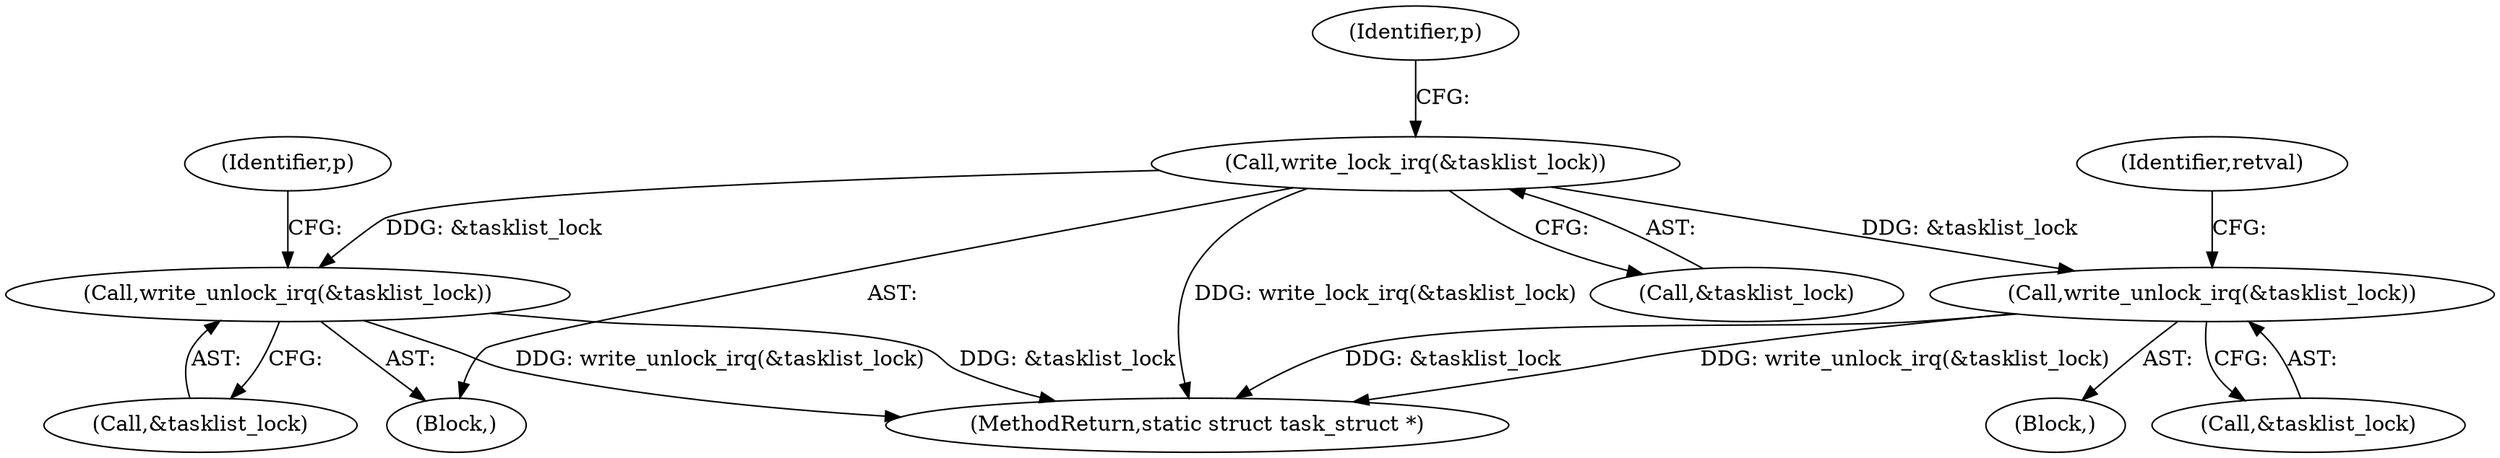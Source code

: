 digraph "0_linux_b69f2292063d2caf37ca9aec7d63ded203701bf3_1@API" {
"1000810" [label="(Call,write_lock_irq(&tasklist_lock))"];
"1000902" [label="(Call,write_unlock_irq(&tasklist_lock))"];
"1001047" [label="(Call,write_unlock_irq(&tasklist_lock))"];
"1000130" [label="(Block,)"];
"1000894" [label="(Block,)"];
"1001149" [label="(MethodReturn,static struct task_struct *)"];
"1000811" [label="(Call,&tasklist_lock)"];
"1001048" [label="(Call,&tasklist_lock)"];
"1001047" [label="(Call,write_unlock_irq(&tasklist_lock))"];
"1000906" [label="(Identifier,retval)"];
"1001051" [label="(Identifier,p)"];
"1000902" [label="(Call,write_unlock_irq(&tasklist_lock))"];
"1000903" [label="(Call,&tasklist_lock)"];
"1000815" [label="(Identifier,p)"];
"1000810" [label="(Call,write_lock_irq(&tasklist_lock))"];
"1000810" -> "1000130"  [label="AST: "];
"1000810" -> "1000811"  [label="CFG: "];
"1000811" -> "1000810"  [label="AST: "];
"1000815" -> "1000810"  [label="CFG: "];
"1000810" -> "1001149"  [label="DDG: write_lock_irq(&tasklist_lock)"];
"1000810" -> "1000902"  [label="DDG: &tasklist_lock"];
"1000810" -> "1001047"  [label="DDG: &tasklist_lock"];
"1000902" -> "1000894"  [label="AST: "];
"1000902" -> "1000903"  [label="CFG: "];
"1000903" -> "1000902"  [label="AST: "];
"1000906" -> "1000902"  [label="CFG: "];
"1000902" -> "1001149"  [label="DDG: &tasklist_lock"];
"1000902" -> "1001149"  [label="DDG: write_unlock_irq(&tasklist_lock)"];
"1001047" -> "1000130"  [label="AST: "];
"1001047" -> "1001048"  [label="CFG: "];
"1001048" -> "1001047"  [label="AST: "];
"1001051" -> "1001047"  [label="CFG: "];
"1001047" -> "1001149"  [label="DDG: write_unlock_irq(&tasklist_lock)"];
"1001047" -> "1001149"  [label="DDG: &tasklist_lock"];
}
